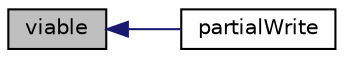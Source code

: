 digraph "viable"
{
  bgcolor="transparent";
  edge [fontname="Helvetica",fontsize="10",labelfontname="Helvetica",labelfontsize="10"];
  node [fontname="Helvetica",fontsize="10",shape=record];
  rankdir="LR";
  Node1 [label="viable",height=0.2,width=0.4,color="black", fillcolor="grey75", style="filled", fontcolor="black"];
  Node1 -> Node2 [dir="back",color="midnightblue",fontsize="10",style="solid",fontname="Helvetica"];
  Node2 [label="partialWrite",height=0.2,width=0.4,color="black",URL="$a01812.html#a53588e28ebec14759801de6764c7b253",tooltip="Construct for given objectRegistry and dictionary. "];
}
